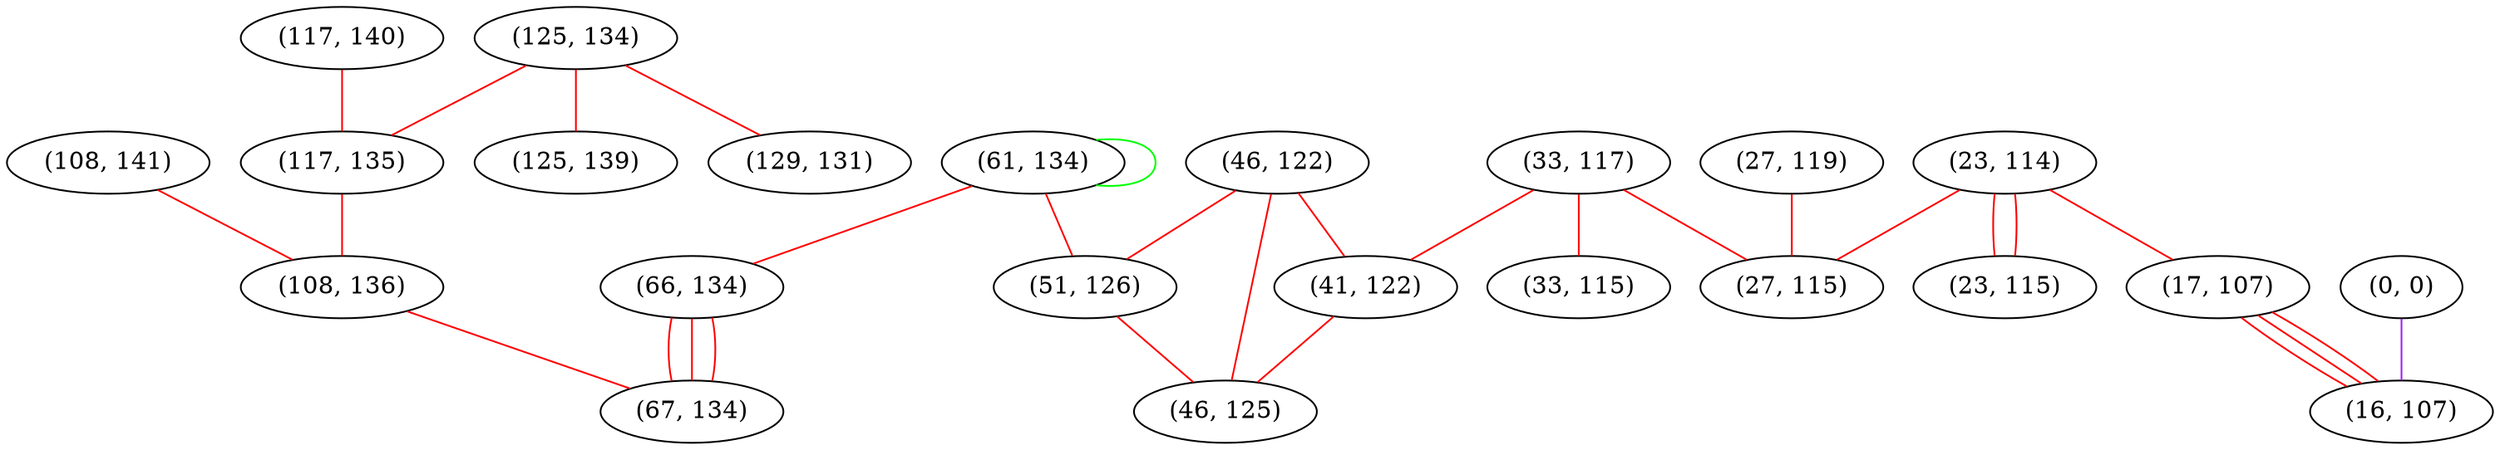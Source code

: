 graph "" {
"(61, 134)";
"(125, 134)";
"(66, 134)";
"(33, 117)";
"(129, 131)";
"(46, 122)";
"(117, 140)";
"(125, 139)";
"(108, 141)";
"(23, 114)";
"(51, 126)";
"(41, 122)";
"(23, 115)";
"(0, 0)";
"(17, 107)";
"(33, 115)";
"(117, 135)";
"(46, 125)";
"(108, 136)";
"(27, 119)";
"(16, 107)";
"(27, 115)";
"(67, 134)";
"(61, 134)" -- "(61, 134)"  [color=green, key=0, weight=2];
"(61, 134)" -- "(66, 134)"  [color=red, key=0, weight=1];
"(61, 134)" -- "(51, 126)"  [color=red, key=0, weight=1];
"(125, 134)" -- "(129, 131)"  [color=red, key=0, weight=1];
"(125, 134)" -- "(117, 135)"  [color=red, key=0, weight=1];
"(125, 134)" -- "(125, 139)"  [color=red, key=0, weight=1];
"(66, 134)" -- "(67, 134)"  [color=red, key=0, weight=1];
"(66, 134)" -- "(67, 134)"  [color=red, key=1, weight=1];
"(66, 134)" -- "(67, 134)"  [color=red, key=2, weight=1];
"(33, 117)" -- "(41, 122)"  [color=red, key=0, weight=1];
"(33, 117)" -- "(33, 115)"  [color=red, key=0, weight=1];
"(33, 117)" -- "(27, 115)"  [color=red, key=0, weight=1];
"(46, 122)" -- "(41, 122)"  [color=red, key=0, weight=1];
"(46, 122)" -- "(51, 126)"  [color=red, key=0, weight=1];
"(46, 122)" -- "(46, 125)"  [color=red, key=0, weight=1];
"(117, 140)" -- "(117, 135)"  [color=red, key=0, weight=1];
"(108, 141)" -- "(108, 136)"  [color=red, key=0, weight=1];
"(23, 114)" -- "(23, 115)"  [color=red, key=0, weight=1];
"(23, 114)" -- "(23, 115)"  [color=red, key=1, weight=1];
"(23, 114)" -- "(17, 107)"  [color=red, key=0, weight=1];
"(23, 114)" -- "(27, 115)"  [color=red, key=0, weight=1];
"(51, 126)" -- "(46, 125)"  [color=red, key=0, weight=1];
"(41, 122)" -- "(46, 125)"  [color=red, key=0, weight=1];
"(0, 0)" -- "(16, 107)"  [color=purple, key=0, weight=4];
"(17, 107)" -- "(16, 107)"  [color=red, key=0, weight=1];
"(17, 107)" -- "(16, 107)"  [color=red, key=1, weight=1];
"(17, 107)" -- "(16, 107)"  [color=red, key=2, weight=1];
"(117, 135)" -- "(108, 136)"  [color=red, key=0, weight=1];
"(108, 136)" -- "(67, 134)"  [color=red, key=0, weight=1];
"(27, 119)" -- "(27, 115)"  [color=red, key=0, weight=1];
}
